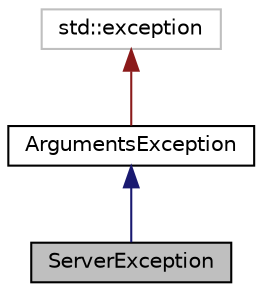 digraph "ServerException"
{
  edge [fontname="Helvetica",fontsize="10",labelfontname="Helvetica",labelfontsize="10"];
  node [fontname="Helvetica",fontsize="10",shape=record];
  Node1 [label="ServerException",height=0.2,width=0.4,color="black", fillcolor="grey75", style="filled", fontcolor="black"];
  Node2 -> Node1 [dir="back",color="midnightblue",fontsize="10",style="solid"];
  Node2 [label="ArgumentsException",height=0.2,width=0.4,color="black", fillcolor="white", style="filled",URL="$classArgumentsException.html"];
  Node3 -> Node2 [dir="back",color="firebrick4",fontsize="10",style="solid"];
  Node3 [label="std::exception",height=0.2,width=0.4,color="grey75", fillcolor="white", style="filled"];
}
